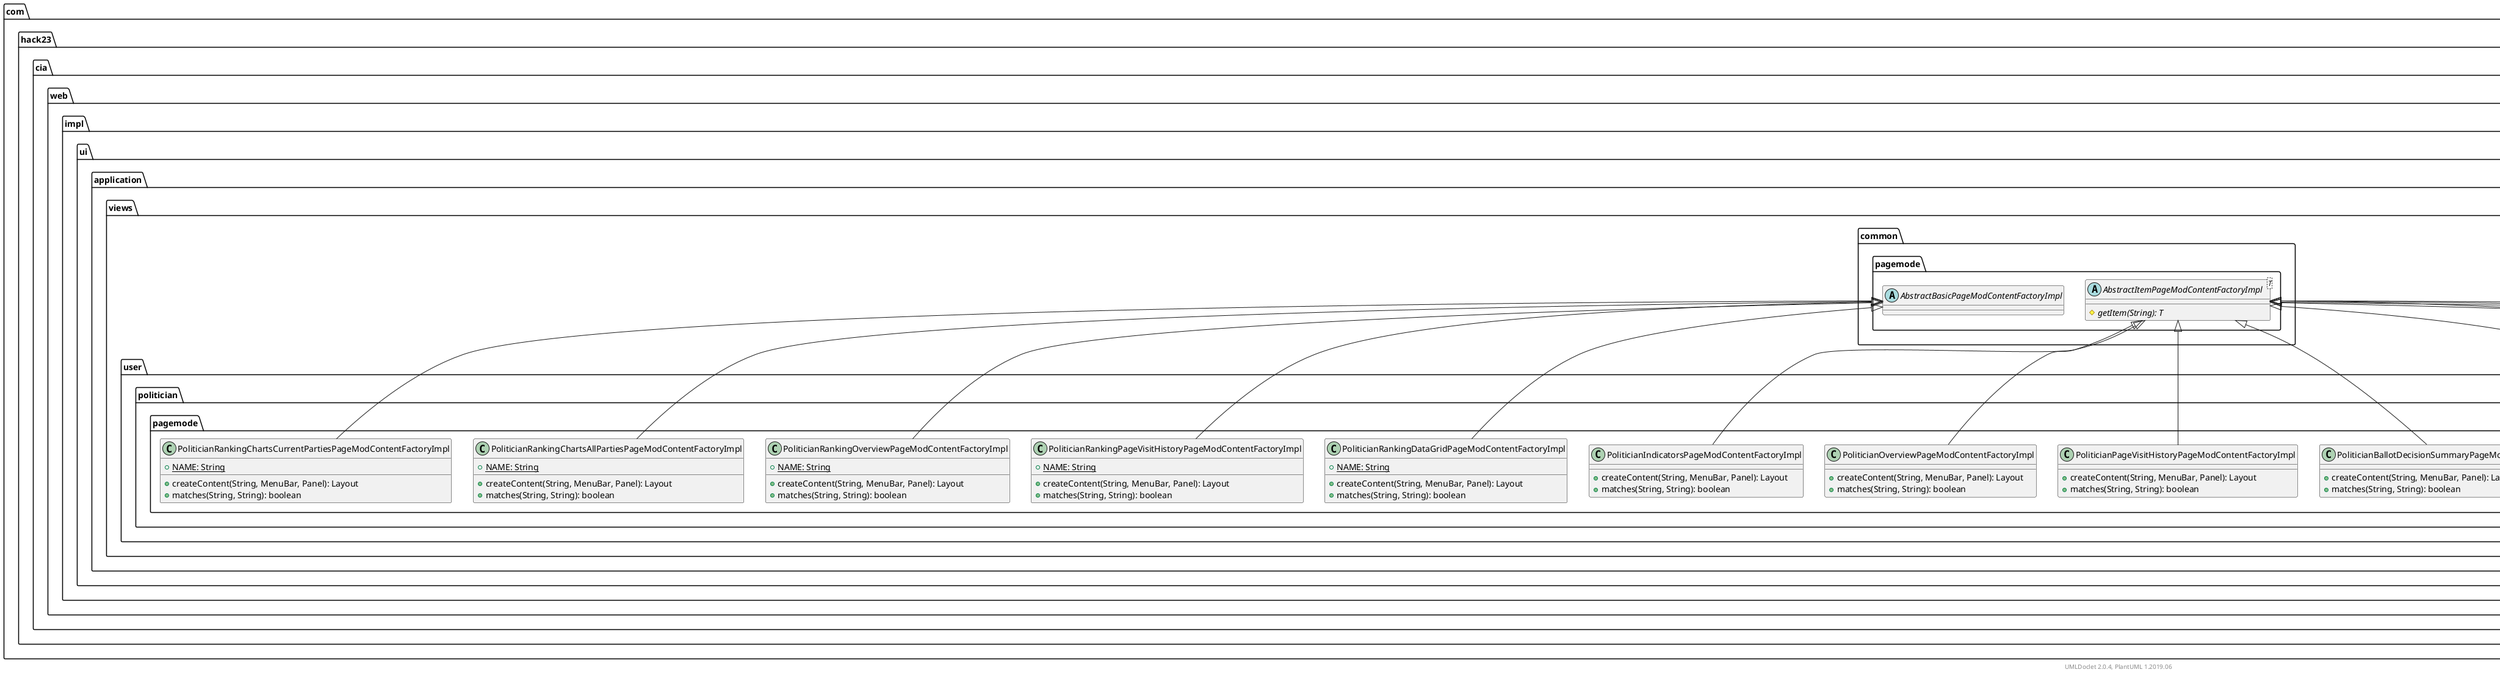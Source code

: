 @startuml
    namespace com.hack23.cia.web.impl.ui.application.views.user.politician.pagemode {

        class PoliticianRoleSummaryPageModContentFactoryImpl [[PoliticianRoleSummaryPageModContentFactoryImpl.html]] {
            +createContent(String, MenuBar, Panel): Layout
            +matches(String, String): boolean
        }

        class PoliticianBallotDecisionSummaryPageModContentFactoryImpl [[PoliticianBallotDecisionSummaryPageModContentFactoryImpl.html]] {
            +createContent(String, MenuBar, Panel): Layout
            +matches(String, String): boolean
        }

        class PoliticianPageVisitHistoryPageModContentFactoryImpl [[PoliticianPageVisitHistoryPageModContentFactoryImpl.html]] {
            +createContent(String, MenuBar, Panel): Layout
            +matches(String, String): boolean
        }

        class PoliticianRankingChartsAllPartiesPageModContentFactoryImpl [[PoliticianRankingChartsAllPartiesPageModContentFactoryImpl.html]] {
            {static} +NAME: String
            +createContent(String, MenuBar, Panel): Layout
            +matches(String, String): boolean
        }

        class PoliticianOverviewPageModContentFactoryImpl [[PoliticianOverviewPageModContentFactoryImpl.html]] {
            +createContent(String, MenuBar, Panel): Layout
            +matches(String, String): boolean
        }

        class PoliticianIndicatorsPageModContentFactoryImpl [[PoliticianIndicatorsPageModContentFactoryImpl.html]] {
            +createContent(String, MenuBar, Panel): Layout
            +matches(String, String): boolean
        }

        class PoliticianRoleListPageModContentFactoryImpl [[PoliticianRoleListPageModContentFactoryImpl.html]] {
            +createContent(String, MenuBar, Panel): Layout
            +matches(String, String): boolean
        }

        class PoliticianRankingOverviewPageModContentFactoryImpl [[PoliticianRankingOverviewPageModContentFactoryImpl.html]] {
            {static} +NAME: String
            +createContent(String, MenuBar, Panel): Layout
            +matches(String, String): boolean
        }

        class PoliticianRankingChartsCurrentPartiesPageModContentFactoryImpl [[PoliticianRankingChartsCurrentPartiesPageModContentFactoryImpl.html]] {
            {static} +NAME: String
            +createContent(String, MenuBar, Panel): Layout
            +matches(String, String): boolean
        }

        class PoliticianRankingDataGridPageModContentFactoryImpl [[PoliticianRankingDataGridPageModContentFactoryImpl.html]] {
            {static} +NAME: String
            +createContent(String, MenuBar, Panel): Layout
            +matches(String, String): boolean
        }

        class PoliticianDocumentActivityPageModContentFactoryImpl [[PoliticianDocumentActivityPageModContentFactoryImpl.html]] {
            +createContent(String, MenuBar, Panel): Layout
            +matches(String, String): boolean
        }

        class PoliticianRoleGhantPageModContentFactoryImpl [[PoliticianRoleGhantPageModContentFactoryImpl.html]] {
            +createContent(String, MenuBar, Panel): Layout
            +matches(String, String): boolean
        }

        class PoliticianRankingPageVisitHistoryPageModContentFactoryImpl [[PoliticianRankingPageVisitHistoryPageModContentFactoryImpl.html]] {
            {static} +NAME: String
            +createContent(String, MenuBar, Panel): Layout
            +matches(String, String): boolean
        }

        class PoliticianVotesHistoryPageModContentFactoryImpl [[PoliticianVotesHistoryPageModContentFactoryImpl.html]] {
            +createContent(String, MenuBar, Panel): Layout
            +matches(String, String): boolean
        }

        class PoliticianDocumentHistoryPageModContentFactoryImpl [[PoliticianDocumentHistoryPageModContentFactoryImpl.html]] {
            +createContent(String, MenuBar, Panel): Layout
            +matches(String, String): boolean
        }

        com.hack23.cia.web.impl.ui.application.views.common.pagemode.AbstractItemPageModContentFactoryImpl <|-- PoliticianRoleSummaryPageModContentFactoryImpl
        com.hack23.cia.web.impl.ui.application.views.common.pagemode.AbstractItemPageModContentFactoryImpl <|-- PoliticianBallotDecisionSummaryPageModContentFactoryImpl
        com.hack23.cia.web.impl.ui.application.views.common.pagemode.AbstractItemPageModContentFactoryImpl <|-- PoliticianPageVisitHistoryPageModContentFactoryImpl
        com.hack23.cia.web.impl.ui.application.views.common.pagemode.AbstractBasicPageModContentFactoryImpl <|-- PoliticianRankingChartsAllPartiesPageModContentFactoryImpl
        com.hack23.cia.web.impl.ui.application.views.common.pagemode.AbstractItemPageModContentFactoryImpl <|-- PoliticianOverviewPageModContentFactoryImpl
        com.hack23.cia.web.impl.ui.application.views.common.pagemode.AbstractItemPageModContentFactoryImpl <|-- PoliticianIndicatorsPageModContentFactoryImpl
        com.hack23.cia.web.impl.ui.application.views.common.pagemode.AbstractItemPageModContentFactoryImpl <|-- PoliticianRoleListPageModContentFactoryImpl
        com.hack23.cia.web.impl.ui.application.views.common.pagemode.AbstractBasicPageModContentFactoryImpl <|-- PoliticianRankingOverviewPageModContentFactoryImpl
        com.hack23.cia.web.impl.ui.application.views.common.pagemode.AbstractBasicPageModContentFactoryImpl <|-- PoliticianRankingChartsCurrentPartiesPageModContentFactoryImpl
        com.hack23.cia.web.impl.ui.application.views.common.pagemode.AbstractBasicPageModContentFactoryImpl <|-- PoliticianRankingDataGridPageModContentFactoryImpl
        com.hack23.cia.web.impl.ui.application.views.common.pagemode.AbstractItemPageModContentFactoryImpl <|-- PoliticianDocumentActivityPageModContentFactoryImpl
        com.hack23.cia.web.impl.ui.application.views.common.pagemode.AbstractItemPageModContentFactoryImpl <|-- PoliticianRoleGhantPageModContentFactoryImpl
        com.hack23.cia.web.impl.ui.application.views.common.pagemode.AbstractBasicPageModContentFactoryImpl <|-- PoliticianRankingPageVisitHistoryPageModContentFactoryImpl
        com.hack23.cia.web.impl.ui.application.views.common.pagemode.AbstractItemPageModContentFactoryImpl <|-- PoliticianVotesHistoryPageModContentFactoryImpl
        com.hack23.cia.web.impl.ui.application.views.common.pagemode.AbstractItemPageModContentFactoryImpl <|-- PoliticianDocumentHistoryPageModContentFactoryImpl
    }

    namespace com.hack23.cia.web.impl.ui.application.views.common.pagemode {
        abstract class AbstractItemPageModContentFactoryImpl<T> [[../../../common/pagemode/AbstractItemPageModContentFactoryImpl.html]] {
            {abstract} #getItem(String): T
        }
        abstract class AbstractBasicPageModContentFactoryImpl [[../../../common/pagemode/AbstractBasicPageModContentFactoryImpl.html]]
    }

    center footer UMLDoclet 2.0.4, PlantUML 1.2019.06
@enduml
